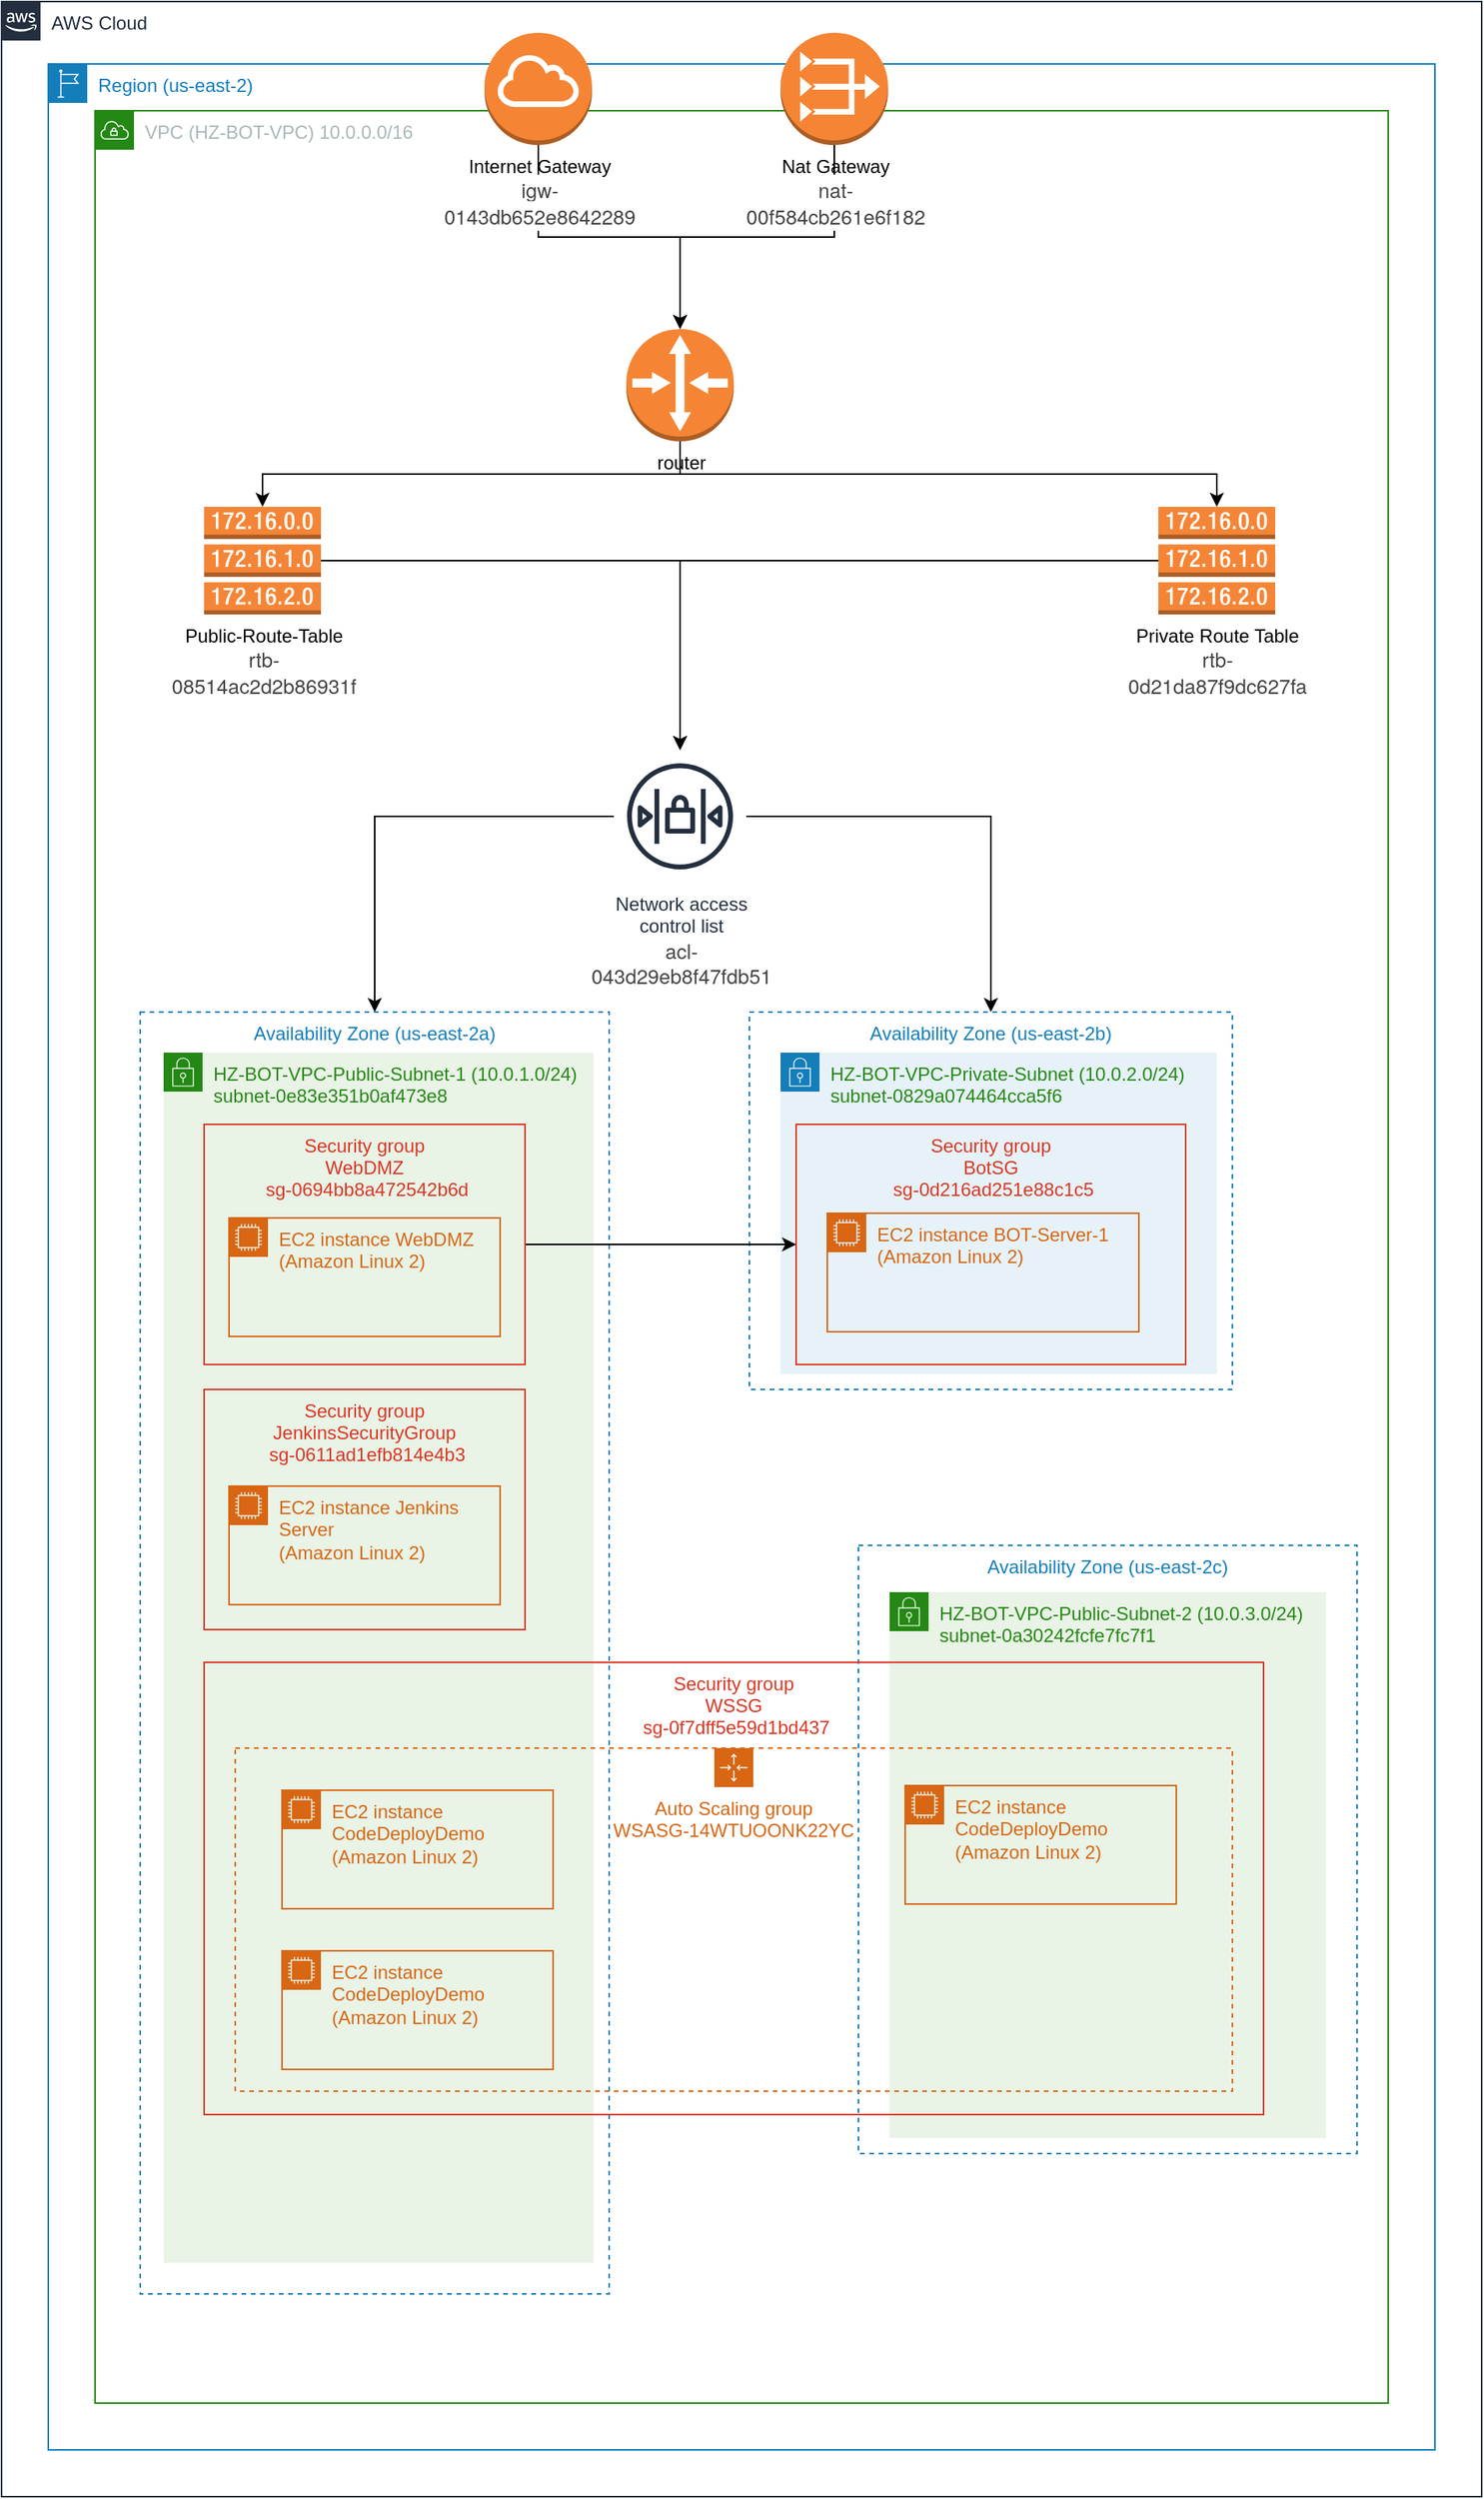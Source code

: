 <mxfile version="12.3.1" type="github" pages="1">
  <diagram id="Ht1M8jgEwFfnCIfOTk4-" name="Page-1">
    <mxGraphModel dx="2031" dy="1089" grid="1" gridSize="10" guides="1" tooltips="1" connect="1" arrows="1" fold="1" page="1" pageScale="1" pageWidth="1169" pageHeight="827" math="0" shadow="0">
      <root>
        <mxCell id="0"/>
        <mxCell id="1" parent="0"/>
        <mxCell id="IrCEQAtB_wHfeVbh73Qq-1" value="AWS Cloud" style="points=[[0,0],[0.25,0],[0.5,0],[0.75,0],[1,0],[1,0.25],[1,0.5],[1,0.75],[1,1],[0.75,1],[0.5,1],[0.25,1],[0,1],[0,0.75],[0,0.5],[0,0.25]];outlineConnect=0;gradientColor=none;html=1;whiteSpace=wrap;fontSize=12;fontStyle=0;shape=mxgraph.aws4.group;grIcon=mxgraph.aws4.group_aws_cloud_alt;strokeColor=#232F3E;fillColor=none;verticalAlign=top;align=left;spacingLeft=30;fontColor=#232F3E;dashed=0;" parent="1" vertex="1">
          <mxGeometry x="20" y="20" width="950" height="1600" as="geometry"/>
        </mxCell>
        <mxCell id="IrCEQAtB_wHfeVbh73Qq-2" value="Region (us-east-2)" style="points=[[0,0],[0.25,0],[0.5,0],[0.75,0],[1,0],[1,0.25],[1,0.5],[1,0.75],[1,1],[0.75,1],[0.5,1],[0.25,1],[0,1],[0,0.75],[0,0.5],[0,0.25]];outlineConnect=0;gradientColor=none;html=1;whiteSpace=wrap;fontSize=12;fontStyle=0;shape=mxgraph.aws4.group;grIcon=mxgraph.aws4.group_region;strokeColor=#147EBA;fillColor=none;verticalAlign=top;align=left;spacingLeft=30;fontColor=#147EBA;dashed=0;" parent="1" vertex="1">
          <mxGeometry x="50" y="60" width="890" height="1530" as="geometry"/>
        </mxCell>
        <mxCell id="IrCEQAtB_wHfeVbh73Qq-3" value="VPC (HZ-BOT-VPC) 10.0.0.0/16" style="points=[[0,0],[0.25,0],[0.5,0],[0.75,0],[1,0],[1,0.25],[1,0.5],[1,0.75],[1,1],[0.75,1],[0.5,1],[0.25,1],[0,1],[0,0.75],[0,0.5],[0,0.25]];outlineConnect=0;gradientColor=none;html=1;whiteSpace=wrap;fontSize=12;fontStyle=0;shape=mxgraph.aws4.group;grIcon=mxgraph.aws4.group_vpc;strokeColor=#248814;fillColor=none;verticalAlign=top;align=left;spacingLeft=30;fontColor=#AAB7B8;dashed=0;" parent="1" vertex="1">
          <mxGeometry x="80" y="90" width="830" height="1470" as="geometry"/>
        </mxCell>
        <mxCell id="IrCEQAtB_wHfeVbh73Qq-14" style="edgeStyle=orthogonalEdgeStyle;rounded=0;orthogonalLoop=1;jettySize=auto;html=1;exitX=0.5;exitY=1;exitDx=0;exitDy=0;exitPerimeter=0;entryX=0.5;entryY=0;entryDx=0;entryDy=0;entryPerimeter=0;" parent="1" source="IrCEQAtB_wHfeVbh73Qq-7" target="IrCEQAtB_wHfeVbh73Qq-9" edge="1">
          <mxGeometry relative="1" as="geometry"/>
        </mxCell>
        <mxCell id="IrCEQAtB_wHfeVbh73Qq-7" value="Internet Gateway&lt;br&gt;&lt;span style=&quot;color: rgb(68 , 68 , 68) ; font-family: &amp;#34;helvetica neue&amp;#34; , &amp;#34;roboto&amp;#34; , &amp;#34;arial&amp;#34; , sans-serif ; font-size: 13px ; white-space: normal ; background-color: rgb(255 , 255 , 255)&quot;&gt;igw-0143db652e8642289&lt;/span&gt;" style="outlineConnect=0;dashed=0;verticalLabelPosition=bottom;verticalAlign=top;align=center;html=1;shape=mxgraph.aws3.internet_gateway;fillColor=#F58534;gradientColor=none;" parent="1" vertex="1">
          <mxGeometry x="330" y="40" width="69" height="72" as="geometry"/>
        </mxCell>
        <mxCell id="IrCEQAtB_wHfeVbh73Qq-16" style="edgeStyle=orthogonalEdgeStyle;rounded=0;orthogonalLoop=1;jettySize=auto;html=1;exitX=0.5;exitY=1;exitDx=0;exitDy=0;exitPerimeter=0;entryX=0.5;entryY=0;entryDx=0;entryDy=0;entryPerimeter=0;" parent="1" source="IrCEQAtB_wHfeVbh73Qq-9" target="IrCEQAtB_wHfeVbh73Qq-10" edge="1">
          <mxGeometry relative="1" as="geometry"/>
        </mxCell>
        <mxCell id="IrCEQAtB_wHfeVbh73Qq-21" style="edgeStyle=orthogonalEdgeStyle;rounded=0;orthogonalLoop=1;jettySize=auto;html=1;exitX=0.5;exitY=1;exitDx=0;exitDy=0;exitPerimeter=0;entryX=0.5;entryY=0;entryDx=0;entryDy=0;entryPerimeter=0;" parent="1" source="IrCEQAtB_wHfeVbh73Qq-9" target="IrCEQAtB_wHfeVbh73Qq-19" edge="1">
          <mxGeometry relative="1" as="geometry"/>
        </mxCell>
        <mxCell id="IrCEQAtB_wHfeVbh73Qq-9" value="router" style="outlineConnect=0;dashed=0;verticalLabelPosition=bottom;verticalAlign=top;align=center;html=1;shape=mxgraph.aws3.router;fillColor=#F58534;gradientColor=none;" parent="1" vertex="1">
          <mxGeometry x="421" y="230" width="69" height="72" as="geometry"/>
        </mxCell>
        <mxCell id="AlVLZcOCev9u_Qrexixf-11" style="edgeStyle=orthogonalEdgeStyle;rounded=0;orthogonalLoop=1;jettySize=auto;html=1;exitX=1;exitY=0.5;exitDx=0;exitDy=0;exitPerimeter=0;" edge="1" parent="1" source="IrCEQAtB_wHfeVbh73Qq-10" target="IrCEQAtB_wHfeVbh73Qq-11">
          <mxGeometry relative="1" as="geometry"/>
        </mxCell>
        <mxCell id="IrCEQAtB_wHfeVbh73Qq-10" value="Public-Route-Table&lt;br&gt;&lt;span style=&quot;color: rgb(68 , 68 , 68) ; font-family: &amp;#34;helvetica neue&amp;#34; , &amp;#34;roboto&amp;#34; , &amp;#34;arial&amp;#34; , sans-serif ; font-size: 13px ; white-space: normal ; background-color: rgb(255 , 255 , 255)&quot;&gt;rtb-08514ac2d2b86931f&lt;/span&gt;" style="outlineConnect=0;dashed=0;verticalLabelPosition=bottom;verticalAlign=top;align=center;html=1;shape=mxgraph.aws3.route_table;fillColor=#F58536;gradientColor=none;" parent="1" vertex="1">
          <mxGeometry x="150" y="344" width="75" height="69" as="geometry"/>
        </mxCell>
        <mxCell id="AlVLZcOCev9u_Qrexixf-4" value="" style="edgeStyle=orthogonalEdgeStyle;rounded=0;orthogonalLoop=1;jettySize=auto;html=1;entryX=0.5;entryY=0;entryDx=0;entryDy=0;" edge="1" parent="1" source="IrCEQAtB_wHfeVbh73Qq-11" target="IrCEQAtB_wHfeVbh73Qq-23">
          <mxGeometry relative="1" as="geometry">
            <mxPoint x="267.5" y="515" as="targetPoint"/>
          </mxGeometry>
        </mxCell>
        <mxCell id="AlVLZcOCev9u_Qrexixf-9" value="" style="edgeStyle=orthogonalEdgeStyle;rounded=0;orthogonalLoop=1;jettySize=auto;html=1;entryX=0.5;entryY=0;entryDx=0;entryDy=0;" edge="1" parent="1" source="IrCEQAtB_wHfeVbh73Qq-11" target="IrCEQAtB_wHfeVbh73Qq-24">
          <mxGeometry relative="1" as="geometry">
            <mxPoint x="955" y="542.5" as="targetPoint"/>
          </mxGeometry>
        </mxCell>
        <mxCell id="IrCEQAtB_wHfeVbh73Qq-11" value="Network access&lt;br&gt;control list &lt;br&gt;&lt;span style=&quot;color: rgb(68 , 68 , 68) ; font-family: &amp;#34;helvetica neue&amp;#34; , &amp;#34;roboto&amp;#34; , &amp;#34;arial&amp;#34; , sans-serif ; font-size: 13px ; white-space: normal ; background-color: rgb(255 , 255 , 255)&quot;&gt;acl-043d29eb8f47fdb51&lt;/span&gt;" style="outlineConnect=0;fontColor=#232F3E;gradientColor=none;strokeColor=#232F3E;fillColor=#ffffff;dashed=0;verticalLabelPosition=bottom;verticalAlign=top;align=center;html=1;fontSize=12;fontStyle=0;aspect=fixed;shape=mxgraph.aws4.resourceIcon;resIcon=mxgraph.aws4.network_access_control_list;" parent="1" vertex="1">
          <mxGeometry x="413" y="500" width="85" height="85" as="geometry"/>
        </mxCell>
        <mxCell id="SeOlZOP9-2nnlMnaRjgP-2" value="" style="edgeStyle=orthogonalEdgeStyle;rounded=0;orthogonalLoop=1;jettySize=auto;html=1;" parent="1" source="IrCEQAtB_wHfeVbh73Qq-19" target="IrCEQAtB_wHfeVbh73Qq-11" edge="1">
          <mxGeometry relative="1" as="geometry">
            <mxPoint x="1140" y="480" as="targetPoint"/>
          </mxGeometry>
        </mxCell>
        <mxCell id="IrCEQAtB_wHfeVbh73Qq-23" value="Availability Zone (us-east-2a)" style="fillColor=none;strokeColor=#147EBA;dashed=1;verticalAlign=top;fontStyle=0;fontColor=#147EBA;" parent="1" vertex="1">
          <mxGeometry x="109" y="668" width="301" height="822" as="geometry"/>
        </mxCell>
        <mxCell id="IrCEQAtB_wHfeVbh73Qq-24" value="Availability Zone (us-east-2b)" style="fillColor=none;strokeColor=#147EBA;dashed=1;verticalAlign=top;fontStyle=0;fontColor=#147EBA;" parent="1" vertex="1">
          <mxGeometry x="500" y="668" width="310" height="242" as="geometry"/>
        </mxCell>
        <mxCell id="IrCEQAtB_wHfeVbh73Qq-4" value="HZ-BOT-VPC-Public-Subnet-1 (10.0.1.0/24)&lt;br&gt;subnet-0e83e351b0af473e8" style="points=[[0,0],[0.25,0],[0.5,0],[0.75,0],[1,0],[1,0.25],[1,0.5],[1,0.75],[1,1],[0.75,1],[0.5,1],[0.25,1],[0,1],[0,0.75],[0,0.5],[0,0.25]];outlineConnect=0;gradientColor=none;html=1;whiteSpace=wrap;fontSize=12;fontStyle=0;shape=mxgraph.aws4.group;grIcon=mxgraph.aws4.group_security_group;grStroke=0;strokeColor=#248814;fillColor=#E9F3E6;verticalAlign=top;align=left;spacingLeft=30;fontColor=#248814;dashed=0;" parent="1" vertex="1">
          <mxGeometry x="124" y="694" width="276" height="776" as="geometry"/>
        </mxCell>
        <mxCell id="IrCEQAtB_wHfeVbh73Qq-5" value="&lt;span style=&quot;color: rgb(36 , 136 , 20)&quot;&gt;HZ-BOT-VPC-Private-Subnet&amp;nbsp;&lt;/span&gt;&lt;font color=&quot;#248814&quot;&gt;(10.0.2.0/24)&lt;/font&gt;&lt;br&gt;&lt;font color=&quot;#248814&quot;&gt;subnet-0829a074464cca5f6&lt;/font&gt;" style="points=[[0,0],[0.25,0],[0.5,0],[0.75,0],[1,0],[1,0.25],[1,0.5],[1,0.75],[1,1],[0.75,1],[0.5,1],[0.25,1],[0,1],[0,0.75],[0,0.5],[0,0.25]];outlineConnect=0;gradientColor=none;html=1;whiteSpace=wrap;fontSize=12;fontStyle=0;shape=mxgraph.aws4.group;grIcon=mxgraph.aws4.group_security_group;grStroke=0;strokeColor=#147EBA;fillColor=#E6F2F8;verticalAlign=top;align=left;spacingLeft=30;fontColor=#147EBA;dashed=0;" parent="1" vertex="1">
          <mxGeometry x="520" y="694" width="280" height="206" as="geometry"/>
        </mxCell>
        <mxCell id="AlVLZcOCev9u_Qrexixf-15" style="edgeStyle=orthogonalEdgeStyle;rounded=0;orthogonalLoop=1;jettySize=auto;html=1;exitX=1;exitY=0.5;exitDx=0;exitDy=0;entryX=0;entryY=0.5;entryDx=0;entryDy=0;" edge="1" parent="1" source="IrCEQAtB_wHfeVbh73Qq-13" target="SeOlZOP9-2nnlMnaRjgP-4">
          <mxGeometry relative="1" as="geometry"/>
        </mxCell>
        <mxCell id="IrCEQAtB_wHfeVbh73Qq-13" value="Security group&#xa;WebDMZ&#xa; sg-0694bb8a472542b6d" style="fillColor=none;strokeColor=#DD3522;verticalAlign=top;fontStyle=0;fontColor=#DD3522;" parent="1" vertex="1">
          <mxGeometry x="150" y="740" width="206" height="154" as="geometry"/>
        </mxCell>
        <mxCell id="SeOlZOP9-2nnlMnaRjgP-3" value="EC2 instance WebDMZ &lt;br&gt;(Amazon Linux 2)" style="points=[[0,0],[0.25,0],[0.5,0],[0.75,0],[1,0],[1,0.25],[1,0.5],[1,0.75],[1,1],[0.75,1],[0.5,1],[0.25,1],[0,1],[0,0.75],[0,0.5],[0,0.25]];outlineConnect=0;gradientColor=none;html=1;whiteSpace=wrap;fontSize=12;fontStyle=0;shape=mxgraph.aws4.group;grIcon=mxgraph.aws4.group_ec2_instance_contents;strokeColor=#D86613;fillColor=none;verticalAlign=top;align=left;spacingLeft=30;fontColor=#D86613;dashed=0;" parent="1" vertex="1">
          <mxGeometry x="166" y="800" width="174" height="76" as="geometry"/>
        </mxCell>
        <mxCell id="SeOlZOP9-2nnlMnaRjgP-4" value="Security group&#xa;BotSG&#xa; sg-0d216ad251e88c1c5" style="fillColor=none;strokeColor=#DD3522;verticalAlign=top;fontStyle=0;fontColor=#DD3522;" parent="1" vertex="1">
          <mxGeometry x="530" y="740" width="250" height="154" as="geometry"/>
        </mxCell>
        <mxCell id="AlVLZcOCev9u_Qrexixf-2" style="edgeStyle=orthogonalEdgeStyle;rounded=0;orthogonalLoop=1;jettySize=auto;html=1;exitX=0.5;exitY=1;exitDx=0;exitDy=0;exitPerimeter=0;entryX=0.5;entryY=0;entryDx=0;entryDy=0;entryPerimeter=0;" edge="1" parent="1" source="AlVLZcOCev9u_Qrexixf-1" target="IrCEQAtB_wHfeVbh73Qq-9">
          <mxGeometry relative="1" as="geometry"/>
        </mxCell>
        <mxCell id="AlVLZcOCev9u_Qrexixf-1" value="Nat Gateway&lt;br&gt;&lt;span style=&quot;color: rgb(68 , 68 , 68) ; font-family: &amp;#34;helvetica neue&amp;#34; , &amp;#34;roboto&amp;#34; , &amp;#34;arial&amp;#34; , sans-serif ; font-size: 13px ; white-space: normal ; background-color: rgb(255 , 255 , 255)&quot;&gt;nat-00f584cb261e6f182&lt;/span&gt;" style="outlineConnect=0;dashed=0;verticalLabelPosition=bottom;verticalAlign=top;align=center;html=1;shape=mxgraph.aws3.vpc_nat_gateway;fillColor=#F58534;gradientColor=none;" vertex="1" parent="1">
          <mxGeometry x="520" y="40" width="69" height="72" as="geometry"/>
        </mxCell>
        <mxCell id="IrCEQAtB_wHfeVbh73Qq-6" value="EC2 instance&amp;nbsp;BOT-Server-1&lt;br&gt;(Amazon Linux 2)" style="points=[[0,0],[0.25,0],[0.5,0],[0.75,0],[1,0],[1,0.25],[1,0.5],[1,0.75],[1,1],[0.75,1],[0.5,1],[0.25,1],[0,1],[0,0.75],[0,0.5],[0,0.25]];outlineConnect=0;gradientColor=none;html=1;whiteSpace=wrap;fontSize=12;fontStyle=0;shape=mxgraph.aws4.group;grIcon=mxgraph.aws4.group_ec2_instance_contents;strokeColor=#D86613;fillColor=none;verticalAlign=top;align=left;spacingLeft=30;fontColor=#D86613;dashed=0;" parent="1" vertex="1">
          <mxGeometry x="550" y="797" width="200" height="76" as="geometry"/>
        </mxCell>
        <mxCell id="IrCEQAtB_wHfeVbh73Qq-19" value="Private Route Table&lt;br&gt;&lt;span style=&quot;color: rgb(68 , 68 , 68) ; font-family: &amp;#34;helvetica neue&amp;#34; , &amp;#34;roboto&amp;#34; , &amp;#34;arial&amp;#34; , sans-serif ; font-size: 13px ; white-space: normal ; background-color: rgb(255 , 255 , 255)&quot;&gt;rtb-0d21da87f9dc627fa&lt;/span&gt;" style="outlineConnect=0;dashed=0;verticalLabelPosition=bottom;verticalAlign=top;align=center;html=1;shape=mxgraph.aws3.route_table;fillColor=#F58536;gradientColor=none;" parent="1" vertex="1">
          <mxGeometry x="762.5" y="344" width="75" height="69" as="geometry"/>
        </mxCell>
        <mxCell id="AlVLZcOCev9u_Qrexixf-16" value="Availability Zone (us-east-2c)" style="fillColor=none;strokeColor=#147EBA;dashed=1;verticalAlign=top;fontStyle=0;fontColor=#147EBA;" vertex="1" parent="1">
          <mxGeometry x="570" y="1010" width="320" height="390" as="geometry"/>
        </mxCell>
        <mxCell id="AlVLZcOCev9u_Qrexixf-17" value="HZ-BOT-VPC-Public-Subnet-2 (10.0.3.0/24)&lt;br&gt;subnet-0a30242fcfe7fc7f1" style="points=[[0,0],[0.25,0],[0.5,0],[0.75,0],[1,0],[1,0.25],[1,0.5],[1,0.75],[1,1],[0.75,1],[0.5,1],[0.25,1],[0,1],[0,0.75],[0,0.5],[0,0.25]];outlineConnect=0;gradientColor=none;html=1;whiteSpace=wrap;fontSize=12;fontStyle=0;shape=mxgraph.aws4.group;grIcon=mxgraph.aws4.group_security_group;grStroke=0;strokeColor=#248814;fillColor=#E9F3E6;verticalAlign=top;align=left;spacingLeft=30;fontColor=#248814;dashed=0;" vertex="1" parent="1">
          <mxGeometry x="590" y="1040" width="280" height="350" as="geometry"/>
        </mxCell>
        <mxCell id="AlVLZcOCev9u_Qrexixf-20" value="Security group&#xa;JenkinsSecurityGroup&#xa; sg-0611ad1efb814e4b3" style="fillColor=none;strokeColor=#DD3522;verticalAlign=top;fontStyle=0;fontColor=#DD3522;" vertex="1" parent="1">
          <mxGeometry x="150" y="910" width="206" height="154" as="geometry"/>
        </mxCell>
        <mxCell id="AlVLZcOCev9u_Qrexixf-21" value="EC2 instance Jenkins Server &lt;br&gt;(Amazon Linux 2)" style="points=[[0,0],[0.25,0],[0.5,0],[0.75,0],[1,0],[1,0.25],[1,0.5],[1,0.75],[1,1],[0.75,1],[0.5,1],[0.25,1],[0,1],[0,0.75],[0,0.5],[0,0.25]];outlineConnect=0;gradientColor=none;html=1;whiteSpace=wrap;fontSize=12;fontStyle=0;shape=mxgraph.aws4.group;grIcon=mxgraph.aws4.group_ec2_instance_contents;strokeColor=#D86613;fillColor=none;verticalAlign=top;align=left;spacingLeft=30;fontColor=#D86613;dashed=0;" vertex="1" parent="1">
          <mxGeometry x="166" y="972" width="174" height="76" as="geometry"/>
        </mxCell>
        <mxCell id="AlVLZcOCev9u_Qrexixf-22" value="Security group&#xa;WSSG&#xa; sg-0f7dff5e59d1bd437" style="fillColor=none;strokeColor=#DD3522;verticalAlign=top;fontStyle=0;fontColor=#DD3522;" vertex="1" parent="1">
          <mxGeometry x="150" y="1085" width="680" height="290" as="geometry"/>
        </mxCell>
        <mxCell id="AlVLZcOCev9u_Qrexixf-24" value="Auto Scaling group&lt;br&gt;WSASG-14WTUOONK22YC" style="points=[[0,0],[0.25,0],[0.5,0],[0.75,0],[1,0],[1,0.25],[1,0.5],[1,0.75],[1,1],[0.75,1],[0.5,1],[0.25,1],[0,1],[0,0.75],[0,0.5],[0,0.25]];outlineConnect=0;gradientColor=none;html=1;whiteSpace=wrap;fontSize=12;fontStyle=0;shape=mxgraph.aws4.groupCenter;grIcon=mxgraph.aws4.group_auto_scaling_group;grStroke=1;strokeColor=#D86613;fillColor=none;verticalAlign=top;align=center;fontColor=#D86613;dashed=1;spacingTop=25;" vertex="1" parent="1">
          <mxGeometry x="170" y="1140" width="640" height="220" as="geometry"/>
        </mxCell>
        <mxCell id="AlVLZcOCev9u_Qrexixf-23" value="EC2 instance CodeDeployDemo&lt;br&gt;(Amazon Linux 2)" style="points=[[0,0],[0.25,0],[0.5,0],[0.75,0],[1,0],[1,0.25],[1,0.5],[1,0.75],[1,1],[0.75,1],[0.5,1],[0.25,1],[0,1],[0,0.75],[0,0.5],[0,0.25]];outlineConnect=0;gradientColor=none;html=1;whiteSpace=wrap;fontSize=12;fontStyle=0;shape=mxgraph.aws4.group;grIcon=mxgraph.aws4.group_ec2_instance_contents;strokeColor=#D86613;fillColor=none;verticalAlign=top;align=left;spacingLeft=30;fontColor=#D86613;dashed=0;" vertex="1" parent="1">
          <mxGeometry x="200" y="1270" width="174" height="76" as="geometry"/>
        </mxCell>
        <mxCell id="AlVLZcOCev9u_Qrexixf-26" value="EC2 instance CodeDeployDemo&lt;br&gt;(Amazon Linux 2)" style="points=[[0,0],[0.25,0],[0.5,0],[0.75,0],[1,0],[1,0.25],[1,0.5],[1,0.75],[1,1],[0.75,1],[0.5,1],[0.25,1],[0,1],[0,0.75],[0,0.5],[0,0.25]];outlineConnect=0;gradientColor=none;html=1;whiteSpace=wrap;fontSize=12;fontStyle=0;shape=mxgraph.aws4.group;grIcon=mxgraph.aws4.group_ec2_instance_contents;strokeColor=#D86613;fillColor=none;verticalAlign=top;align=left;spacingLeft=30;fontColor=#D86613;dashed=0;" vertex="1" parent="1">
          <mxGeometry x="600" y="1164" width="174" height="76" as="geometry"/>
        </mxCell>
        <mxCell id="AlVLZcOCev9u_Qrexixf-27" value="EC2 instance CodeDeployDemo&lt;br&gt;(Amazon Linux 2)" style="points=[[0,0],[0.25,0],[0.5,0],[0.75,0],[1,0],[1,0.25],[1,0.5],[1,0.75],[1,1],[0.75,1],[0.5,1],[0.25,1],[0,1],[0,0.75],[0,0.5],[0,0.25]];outlineConnect=0;gradientColor=none;html=1;whiteSpace=wrap;fontSize=12;fontStyle=0;shape=mxgraph.aws4.group;grIcon=mxgraph.aws4.group_ec2_instance_contents;strokeColor=#D86613;fillColor=none;verticalAlign=top;align=left;spacingLeft=30;fontColor=#D86613;dashed=0;" vertex="1" parent="1">
          <mxGeometry x="200" y="1167" width="174" height="76" as="geometry"/>
        </mxCell>
      </root>
    </mxGraphModel>
  </diagram>
</mxfile>
